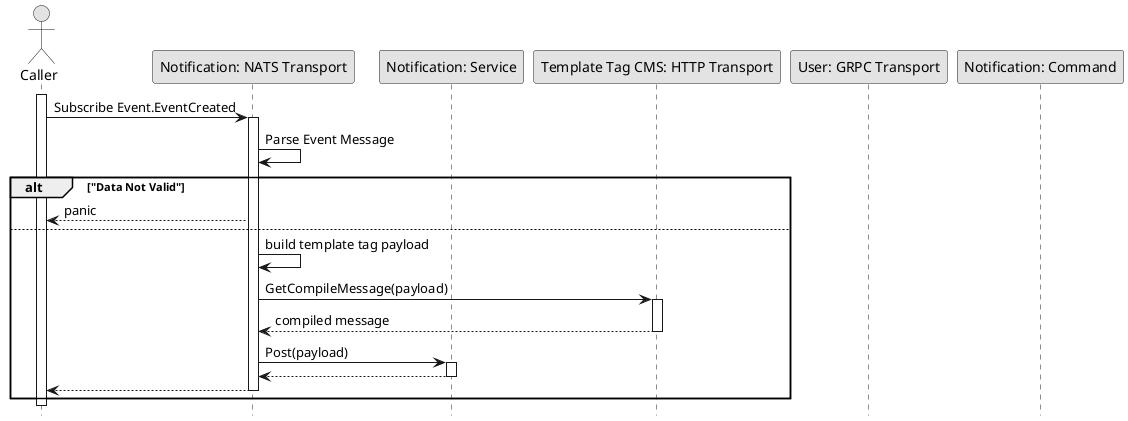 @startuml NOTIFICATION_SubscribeEventCreated

skinparam Monochrome true
skinparam Shadowing false
hide footbox

actor "Caller" as Caller
participant "Notification: NATS Transport" as NotificationNATSTransport
participant "Notification: Service" as NotificationService
participant "Template Tag CMS: HTTP Transport" as TTCMSHTTPTransport
participant "User: GRPC Transport" as UserGRPCTransport
participant "Notification: Command" as NotificationCommand

activate Caller

Caller->NotificationNATSTransport: Subscribe Event.EventCreated
activate NotificationNATSTransport
NotificationNATSTransport->NotificationNATSTransport: Parse Event Message

alt "Data Not Valid"
    NotificationNATSTransport-->Caller: panic
else
    NotificationNATSTransport->NotificationNATSTransport: build template tag payload
    NotificationNATSTransport->TTCMSHTTPTransport: GetCompileMessage(payload)
    activate TTCMSHTTPTransport
    TTCMSHTTPTransport-->NotificationNATSTransport: compiled message
    deactivate TTCMSHTTPTransport
    NotificationNATSTransport->NotificationService: Post(payload)
    activate NotificationService
    NotificationService-->NotificationNATSTransport
    deactivate NotificationService
    NotificationNATSTransport-->Caller
    deactivate NotificationNATSTransport
end

deactivate Caller

@enduml